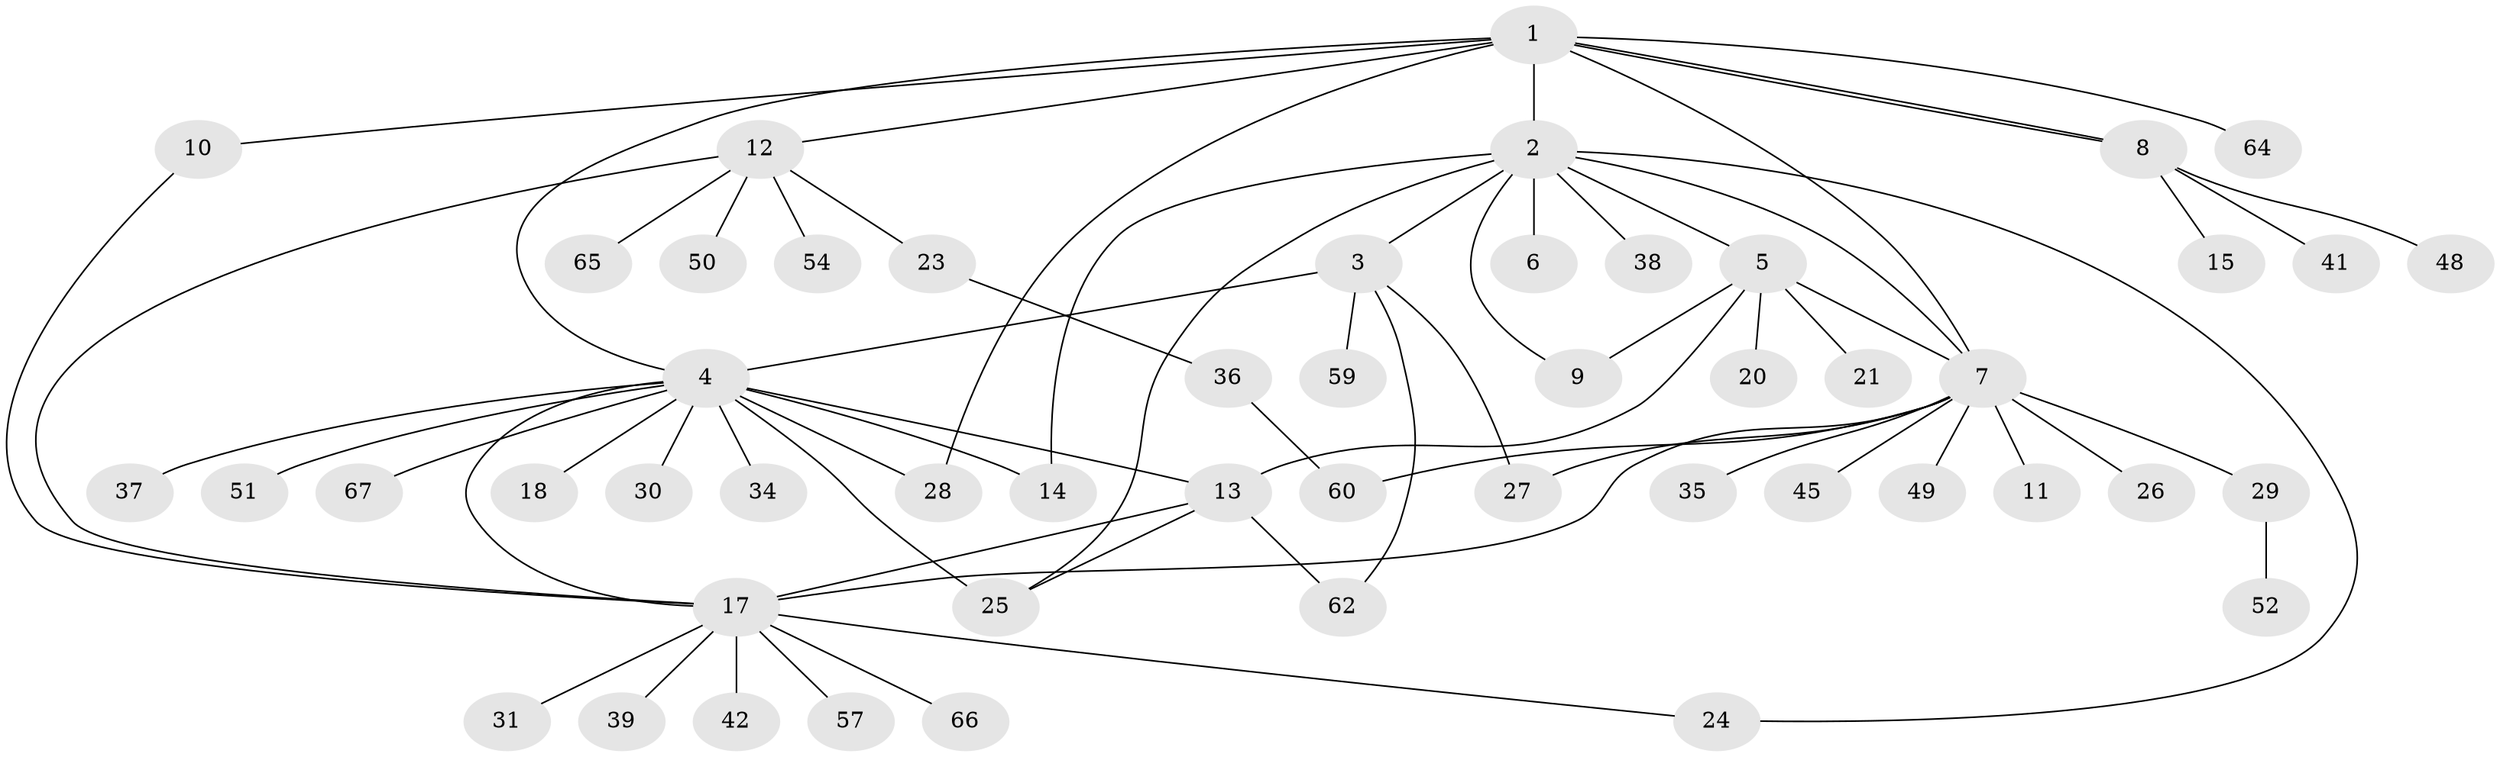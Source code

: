 // Generated by graph-tools (version 1.1) at 2025/51/02/27/25 19:51:55]
// undirected, 51 vertices, 68 edges
graph export_dot {
graph [start="1"]
  node [color=gray90,style=filled];
  1 [super="+43"];
  2 [super="+44"];
  3 [super="+58"];
  4 [super="+61"];
  5 [super="+19"];
  6;
  7 [super="+16"];
  8;
  9 [super="+47"];
  10;
  11 [super="+33"];
  12 [super="+32"];
  13 [super="+40"];
  14;
  15;
  17 [super="+53"];
  18;
  20;
  21 [super="+22"];
  23;
  24 [super="+56"];
  25 [super="+63"];
  26;
  27;
  28;
  29;
  30;
  31;
  34;
  35;
  36 [super="+46"];
  37;
  38;
  39;
  41;
  42;
  45;
  48;
  49 [super="+55"];
  50;
  51;
  52;
  54;
  57;
  59;
  60;
  62;
  64;
  65;
  66;
  67;
  1 -- 2;
  1 -- 4;
  1 -- 7;
  1 -- 8;
  1 -- 8;
  1 -- 10;
  1 -- 12;
  1 -- 28;
  1 -- 64;
  2 -- 3;
  2 -- 5;
  2 -- 6;
  2 -- 7;
  2 -- 9;
  2 -- 14;
  2 -- 24;
  2 -- 25;
  2 -- 38;
  3 -- 27;
  3 -- 59;
  3 -- 4;
  3 -- 62;
  4 -- 13;
  4 -- 14;
  4 -- 17;
  4 -- 18;
  4 -- 25 [weight=2];
  4 -- 30;
  4 -- 34;
  4 -- 37;
  4 -- 51;
  4 -- 67;
  4 -- 28;
  5 -- 7;
  5 -- 20;
  5 -- 9;
  5 -- 13;
  5 -- 21;
  7 -- 11;
  7 -- 29;
  7 -- 45;
  7 -- 49;
  7 -- 60;
  7 -- 17;
  7 -- 35;
  7 -- 26;
  7 -- 27;
  8 -- 15;
  8 -- 41;
  8 -- 48;
  10 -- 17;
  12 -- 23;
  12 -- 50;
  12 -- 65;
  12 -- 17;
  12 -- 54;
  13 -- 62;
  13 -- 17;
  13 -- 25;
  17 -- 31;
  17 -- 39;
  17 -- 42;
  17 -- 66;
  17 -- 57;
  17 -- 24;
  23 -- 36;
  29 -- 52;
  36 -- 60;
}
